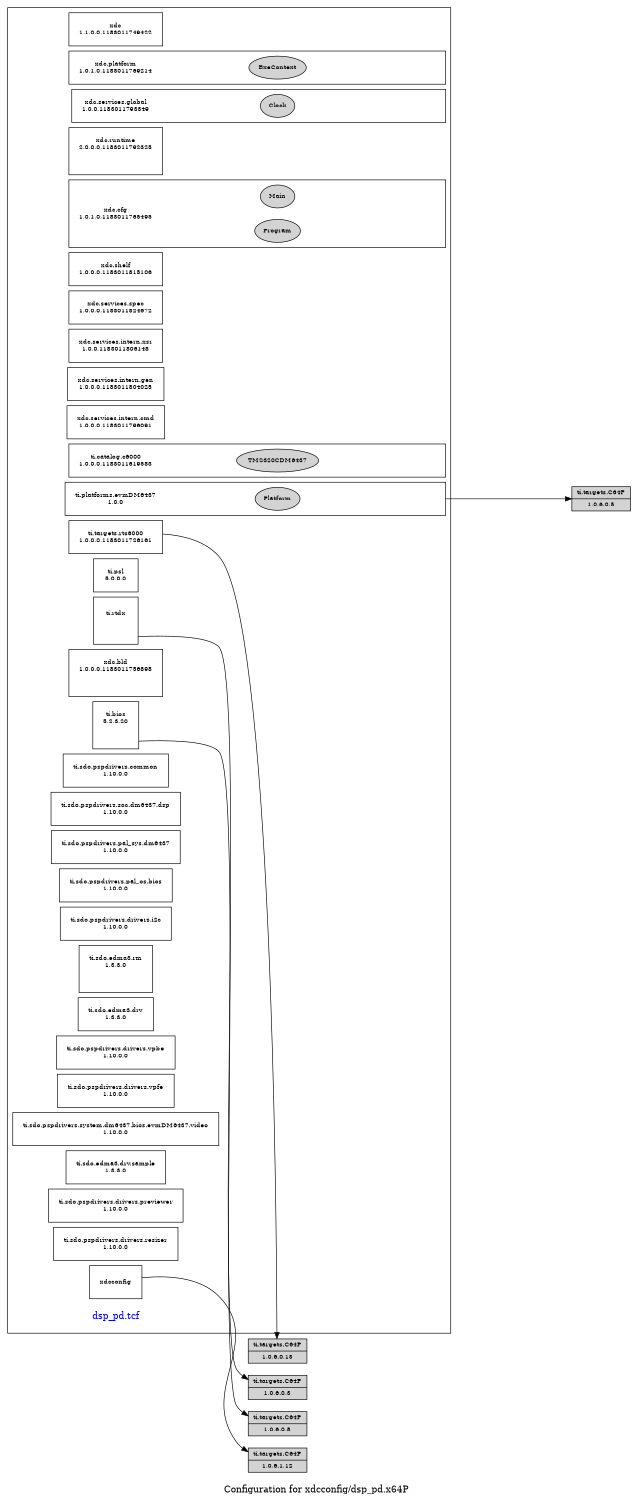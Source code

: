 digraph configuration {
    size="7.5,10";
    rankdir=LR;
    ranksep=".50 equally";
    concentrate=true;
    compound=true;
    label="\nConfiguration for xdcconfig/dsp_pd.x64P"
  node [font=Helvetica, fontsize=14, fontcolor=black];  subgraph cluster0 {label=""; __cfg [label="dsp_pd.tcf", color=white, fontcolor=blue];
    node [font=Helvetica, fontsize=10];    subgraph cluster1 {
        label="";
        xdc__top [shape=box,label="xdc\n1,1,0,0,1183011749422", color=white];
    }
    subgraph cluster2 {
        label="";
        xdc_services_global__top [shape=box,label="xdc.services.global\n1,0,0,1183011793349", color=white];
        xdc_services_global__bot [shape=point,label="", style=invis];
        xdc_services_global_Clock [style=filled,fillcolor=lightgray, label="Clock"];
        xdc_services_global__top -> xdc_services_global_Clock[style=invis];
        xdc_services_global_Clock -> xdc_services_global__bot[style=invis];
    }
    subgraph cluster3 {
        label="";
        xdc_runtime__top [shape=box,label="xdc.runtime\n2,0,0,0,1183011792325", color=white];
        xdc_runtime__bot [shape=point,label="", style=invis];
    }
    subgraph cluster4 {
        label="";
        xdc_platform__top [shape=box,label="xdc.platform\n1,0,1,0,1183011769214", color=white];
        xdc_platform__bot [shape=point,label="", style=invis];
        xdc_platform_ExeContext [style=filled,fillcolor=lightgray, label="ExeContext"];
        xdc_platform__top -> xdc_platform_ExeContext[style=invis];
        xdc_platform_ExeContext -> xdc_platform__bot[style=invis];
    }
    subgraph cluster5 {
        label="";
        xdc_cfg__top [shape=box,label="xdc.cfg\n1,0,1,0,1183011765495", color=white];
        xdc_cfg__bot [shape=point,label="", style=invis];
        xdc_cfg_Program [style=filled,fillcolor=lightgray, label="Program"];
        xdc_cfg__top -> xdc_cfg_Program[style=invis];
        xdc_cfg_Program -> xdc_cfg__bot[style=invis];
        xdc_cfg_Main [style=filled,fillcolor=lightgray, label="Main"];
        xdc_cfg__top -> xdc_cfg_Main[style=invis];
        xdc_cfg_Main -> xdc_cfg__bot[style=invis];
    }
    subgraph cluster6 {
        label="";
        xdc_shelf__top [shape=box,label="xdc.shelf\n1,0,0,0,1183011815106", color=white];
    }
    subgraph cluster7 {
        label="";
        xdc_services_spec__top [shape=box,label="xdc.services.spec\n1,0,0,0,1183011824672", color=white];
    }
    subgraph cluster8 {
        label="";
        xdc_services_intern_xsr__top [shape=box,label="xdc.services.intern.xsr\n1,0,0,1183011806148", color=white];
    }
    subgraph cluster9 {
        label="";
        xdc_services_intern_gen__top [shape=box,label="xdc.services.intern.gen\n1,0,0,0,1183011804025", color=white];
    }
    subgraph cluster10 {
        label="";
        xdc_services_intern_cmd__top [shape=box,label="xdc.services.intern.cmd\n1,0,0,0,1183011796091", color=white];
    }
    subgraph cluster11 {
        label="";
        ti_catalog_c6000__top [shape=box,label="ti.catalog.c6000\n1,0,0,0,1183011619583", color=white];
        ti_catalog_c6000__bot [shape=point,label="", style=invis];
        ti_catalog_c6000_TMS320CDM6437 [style=filled,fillcolor=lightgray, label="TMS320CDM6437"];
        ti_catalog_c6000__top -> ti_catalog_c6000_TMS320CDM6437[style=invis];
        ti_catalog_c6000_TMS320CDM6437 -> ti_catalog_c6000__bot[style=invis];
    }
    subgraph cluster12 {
        label="";
        ti_platforms_evmDM6437__top [shape=box,label="ti.platforms.evmDM6437\n1,0,0", color=white];
        ti_platforms_evmDM6437__bot [shape=point,label="", style=invis];
        ti_platforms_evmDM6437_Platform [style=filled,fillcolor=lightgray, label="Platform"];
        ti_platforms_evmDM6437__top -> ti_platforms_evmDM6437_Platform[style=invis];
        ti_platforms_evmDM6437_Platform -> ti_platforms_evmDM6437__bot[style=invis];
    }
    subgraph cluster13 {
        label="";
        ti_targets_rts6000__top [shape=box,label="ti.targets.rts6000\n1,0,0,0,1183011726161", color=white];
    }
    subgraph cluster14 {
        label="";
        ti_psl__top [shape=box,label="ti.psl\n5,0,0,0", color=white];
    }
    subgraph cluster15 {
        label="";
        ti_rtdx__top [shape=box,label="ti.rtdx\n", color=white];
        ti_rtdx__bot [shape=point,label="", style=invis];
    }
    subgraph cluster16 {
        label="";
        xdc_bld__top [shape=box,label="xdc.bld\n1,0,0,0,1183011756898", color=white];
        xdc_bld__bot [shape=point,label="", style=invis];
    }
    subgraph cluster17 {
        label="";
        ti_bios__top [shape=box,label="ti.bios\n5,2,3,20", color=white];
        ti_bios__bot [shape=point,label="", style=invis];
    }
    subgraph cluster18 {
        label="";
        ti_sdo_pspdrivers_common__top [shape=box,label="ti.sdo.pspdrivers.common\n1,10,0,0", color=white];
    }
    subgraph cluster19 {
        label="";
        ti_sdo_pspdrivers_soc_dm6437_dsp__top [shape=box,label="ti.sdo.pspdrivers.soc.dm6437.dsp\n1,10,0,0", color=white];
    }
    subgraph cluster20 {
        label="";
        ti_sdo_pspdrivers_pal_sys_dm6437__top [shape=box,label="ti.sdo.pspdrivers.pal_sys.dm6437\n1,10,0,0", color=white];
    }
    subgraph cluster21 {
        label="";
        ti_sdo_pspdrivers_pal_os_bios__top [shape=box,label="ti.sdo.pspdrivers.pal_os.bios\n1,10,0,0", color=white];
    }
    subgraph cluster22 {
        label="";
        ti_sdo_pspdrivers_drivers_i2c__top [shape=box,label="ti.sdo.pspdrivers.drivers.i2c\n1,10,0,0", color=white];
    }
    subgraph cluster23 {
        label="";
        ti_sdo_edma3_rm__top [shape=box,label="ti.sdo.edma3.rm\n1,3,3,0", color=white];
        ti_sdo_edma3_rm__bot [shape=point,label="", style=invis];
    }
    subgraph cluster24 {
        label="";
        ti_sdo_edma3_drv__top [shape=box,label="ti.sdo.edma3.drv\n1,3,3,0", color=white];
    }
    subgraph cluster25 {
        label="";
        ti_sdo_pspdrivers_drivers_vpbe__top [shape=box,label="ti.sdo.pspdrivers.drivers.vpbe\n1,10,0,0", color=white];
    }
    subgraph cluster26 {
        label="";
        ti_sdo_pspdrivers_drivers_vpfe__top [shape=box,label="ti.sdo.pspdrivers.drivers.vpfe\n1,10,0,0", color=white];
    }
    subgraph cluster27 {
        label="";
        ti_sdo_pspdrivers_system_dm6437_bios_evmDM6437_video__top [shape=box,label="ti.sdo.pspdrivers.system.dm6437.bios.evmDM6437.video\n1,10,0,0", color=white];
    }
    subgraph cluster28 {
        label="";
        ti_sdo_edma3_drv_sample__top [shape=box,label="ti.sdo.edma3.drv.sample\n1,3,3,0", color=white];
    }
    subgraph cluster29 {
        label="";
        ti_sdo_pspdrivers_drivers_previewer__top [shape=box,label="ti.sdo.pspdrivers.drivers.previewer\n1,10,0,0", color=white];
    }
    subgraph cluster30 {
        label="";
        ti_sdo_pspdrivers_drivers_resizer__top [shape=box,label="ti.sdo.pspdrivers.drivers.resizer\n1,10,0,0", color=white];
    }
    subgraph cluster31 {
        label="";
        xdcconfig__top [shape=box,label="xdcconfig\n", color=white];
    }
  }
  node [font=Helvetica, fontsize=10];
    ti_targets_C64P__1_0_6__0_5 [shape=record,label="ti.targets.C64P|1,0,6.0,5",style=filled, fillcolor=lightgrey];
    ti_platforms_evmDM6437__bot -> ti_targets_C64P__1_0_6__0_5 [ltail=cluster12];
    ti_targets_C64P__1_0_6__0_13 [shape=record,label="ti.targets.C64P|1,0,6.0,13",style=filled, fillcolor=lightgrey];
    ti_targets_rts6000__top -> ti_targets_C64P__1_0_6__0_13 [ltail=cluster13];
    ti_targets_C64P__1_0_6__0_3 [shape=record,label="ti.targets.C64P|1,0,6.0,3",style=filled, fillcolor=lightgrey];
    ti_rtdx__bot -> ti_targets_C64P__1_0_6__0_3 [ltail=cluster15];
    ti_targets_C64P__1_0_6__0_8 [shape=record,label="ti.targets.C64P|1,0,6.0,8",style=filled, fillcolor=lightgrey];
    ti_bios__bot -> ti_targets_C64P__1_0_6__0_8 [ltail=cluster17];
    ti_targets_C64P__1_0_6__1_12 [shape=record,label="ti.targets.C64P|1,0,6.1,12",style=filled, fillcolor=lightgrey];
    xdcconfig__top -> ti_targets_C64P__1_0_6__1_12 [ltail=cluster31];
}
